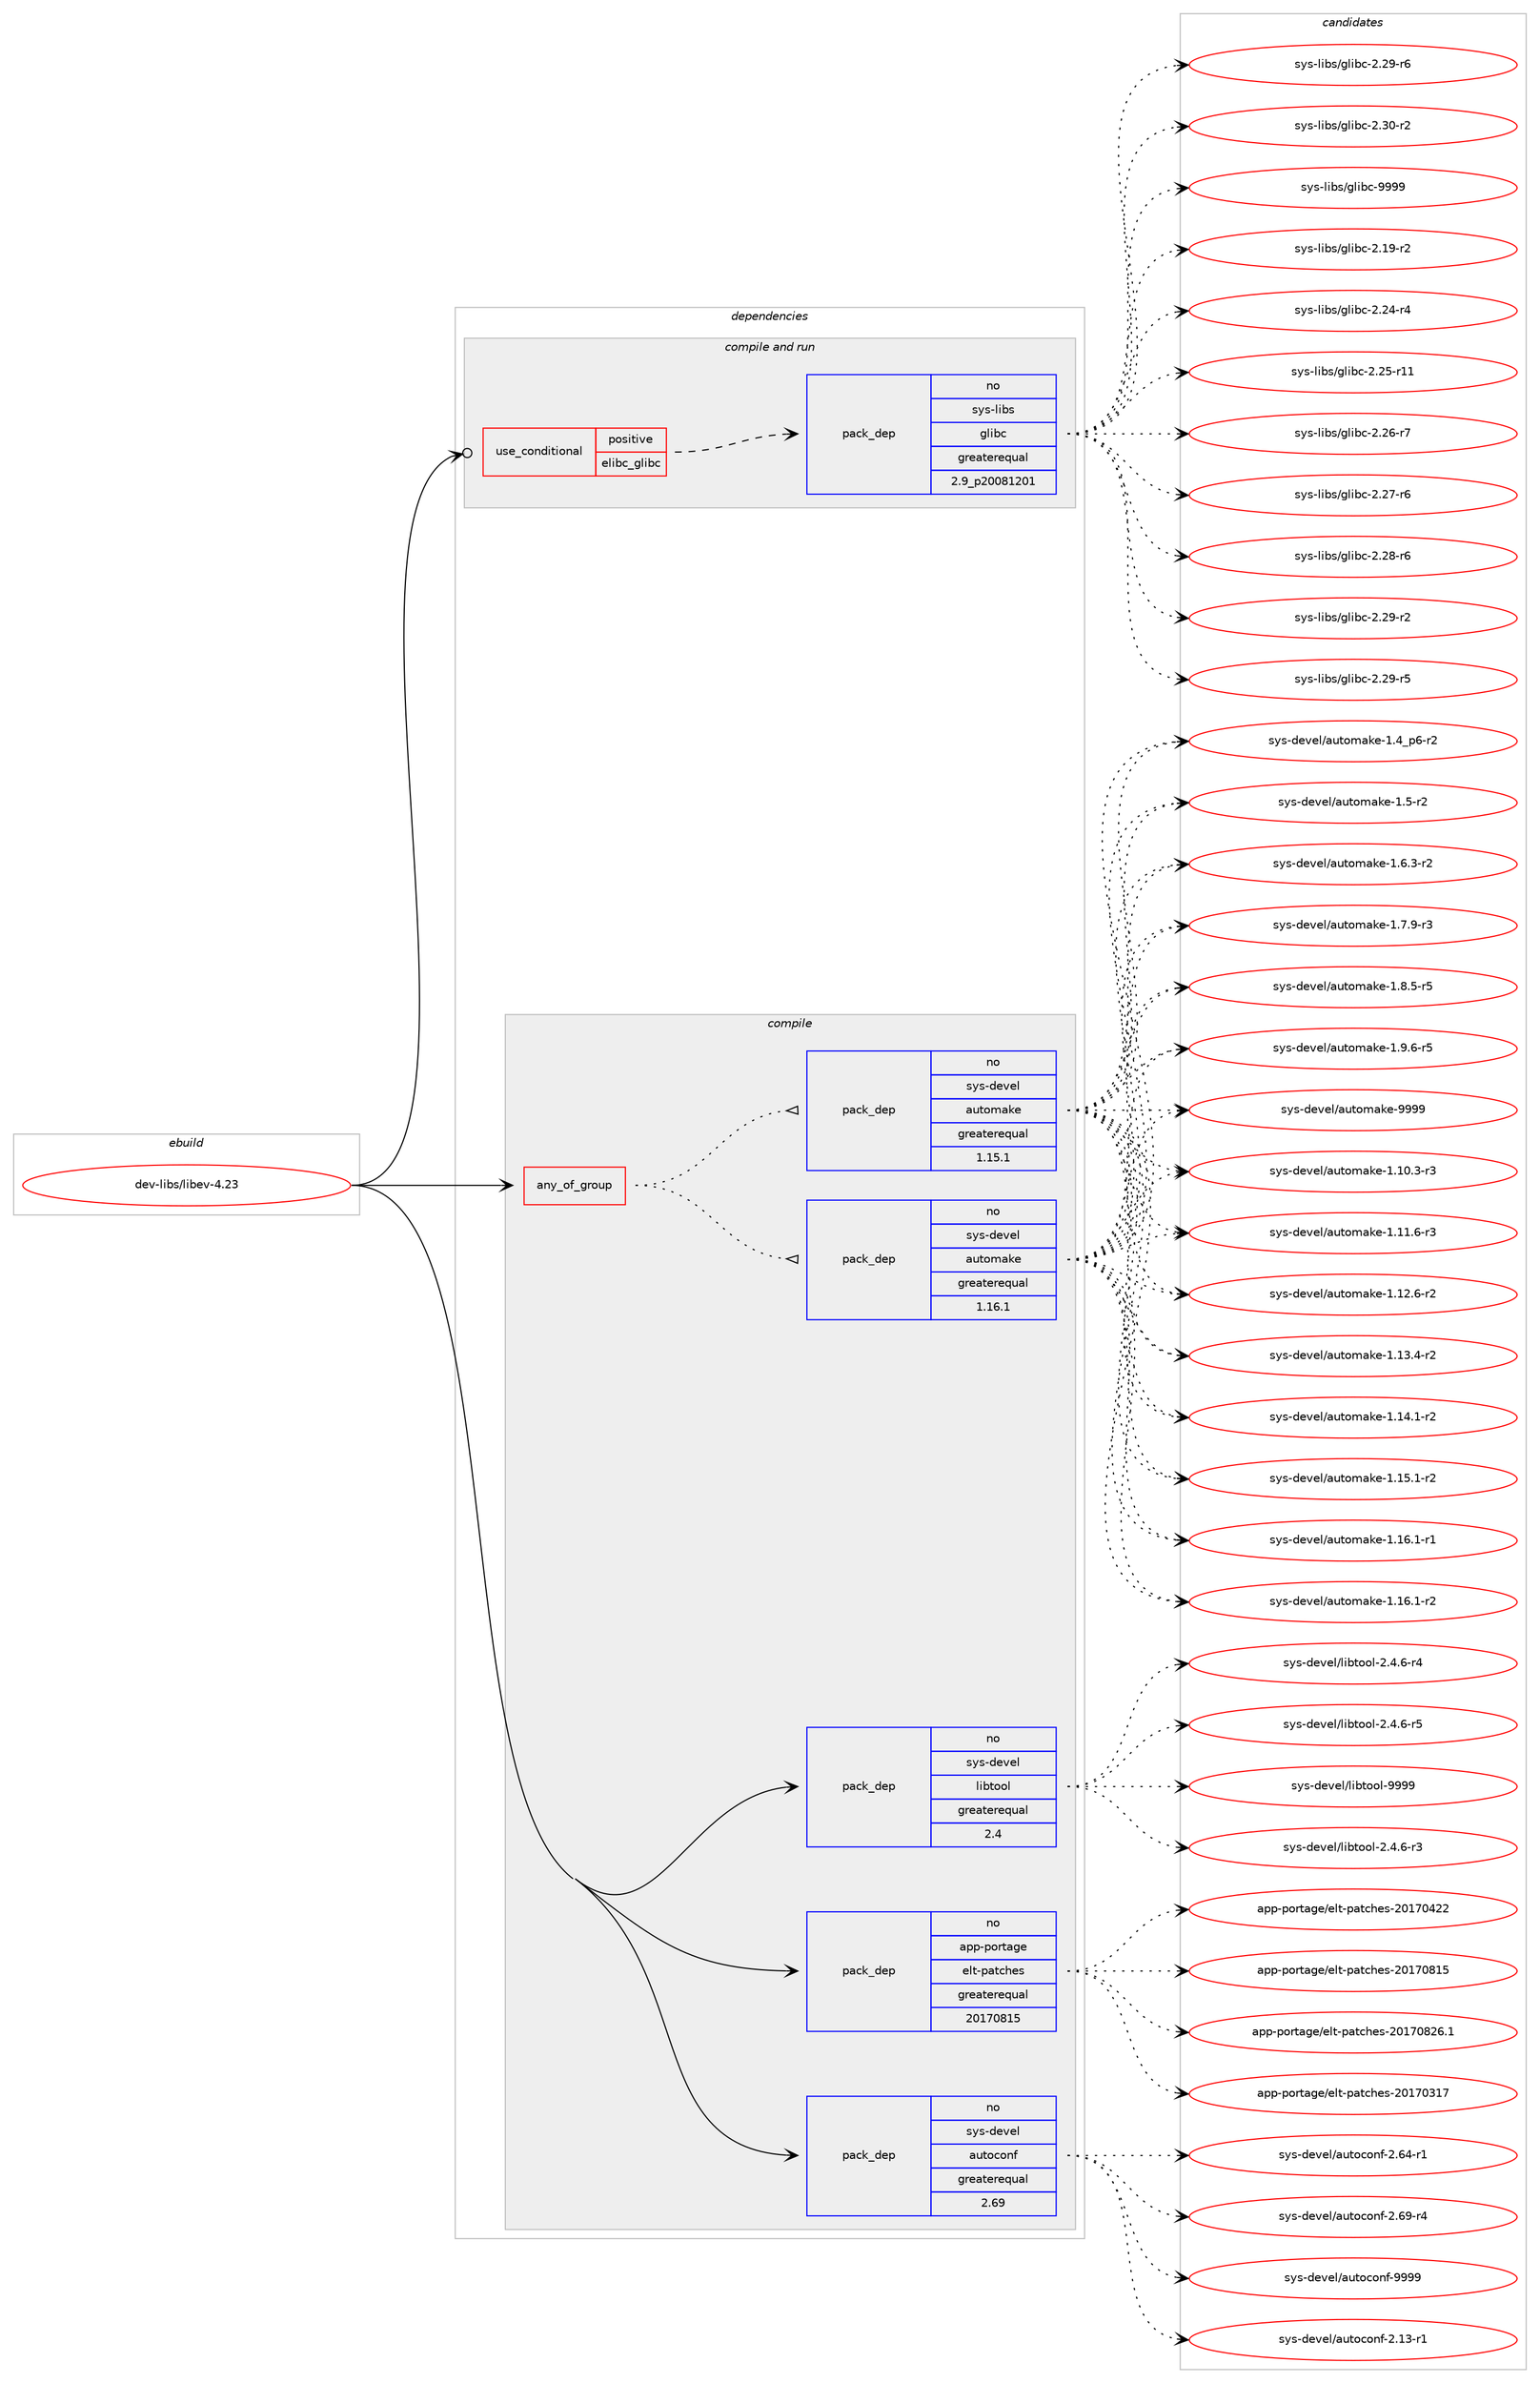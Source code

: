 digraph prolog {

# *************
# Graph options
# *************

newrank=true;
concentrate=true;
compound=true;
graph [rankdir=LR,fontname=Helvetica,fontsize=10,ranksep=1.5];#, ranksep=2.5, nodesep=0.2];
edge  [arrowhead=vee];
node  [fontname=Helvetica,fontsize=10];

# **********
# The ebuild
# **********

subgraph cluster_leftcol {
color=gray;
rank=same;
label=<<i>ebuild</i>>;
id [label="dev-libs/libev-4.23", color=red, width=4, href="../dev-libs/libev-4.23.svg"];
}

# ****************
# The dependencies
# ****************

subgraph cluster_midcol {
color=gray;
label=<<i>dependencies</i>>;
subgraph cluster_compile {
fillcolor="#eeeeee";
style=filled;
label=<<i>compile</i>>;
subgraph any11103 {
dependency565291 [label=<<TABLE BORDER="0" CELLBORDER="1" CELLSPACING="0" CELLPADDING="4"><TR><TD CELLPADDING="10">any_of_group</TD></TR></TABLE>>, shape=none, color=red];subgraph pack422177 {
dependency565292 [label=<<TABLE BORDER="0" CELLBORDER="1" CELLSPACING="0" CELLPADDING="4" WIDTH="220"><TR><TD ROWSPAN="6" CELLPADDING="30">pack_dep</TD></TR><TR><TD WIDTH="110">no</TD></TR><TR><TD>sys-devel</TD></TR><TR><TD>automake</TD></TR><TR><TD>greaterequal</TD></TR><TR><TD>1.16.1</TD></TR></TABLE>>, shape=none, color=blue];
}
dependency565291:e -> dependency565292:w [weight=20,style="dotted",arrowhead="oinv"];
subgraph pack422178 {
dependency565293 [label=<<TABLE BORDER="0" CELLBORDER="1" CELLSPACING="0" CELLPADDING="4" WIDTH="220"><TR><TD ROWSPAN="6" CELLPADDING="30">pack_dep</TD></TR><TR><TD WIDTH="110">no</TD></TR><TR><TD>sys-devel</TD></TR><TR><TD>automake</TD></TR><TR><TD>greaterequal</TD></TR><TR><TD>1.15.1</TD></TR></TABLE>>, shape=none, color=blue];
}
dependency565291:e -> dependency565293:w [weight=20,style="dotted",arrowhead="oinv"];
}
id:e -> dependency565291:w [weight=20,style="solid",arrowhead="vee"];
subgraph pack422179 {
dependency565294 [label=<<TABLE BORDER="0" CELLBORDER="1" CELLSPACING="0" CELLPADDING="4" WIDTH="220"><TR><TD ROWSPAN="6" CELLPADDING="30">pack_dep</TD></TR><TR><TD WIDTH="110">no</TD></TR><TR><TD>app-portage</TD></TR><TR><TD>elt-patches</TD></TR><TR><TD>greaterequal</TD></TR><TR><TD>20170815</TD></TR></TABLE>>, shape=none, color=blue];
}
id:e -> dependency565294:w [weight=20,style="solid",arrowhead="vee"];
subgraph pack422180 {
dependency565295 [label=<<TABLE BORDER="0" CELLBORDER="1" CELLSPACING="0" CELLPADDING="4" WIDTH="220"><TR><TD ROWSPAN="6" CELLPADDING="30">pack_dep</TD></TR><TR><TD WIDTH="110">no</TD></TR><TR><TD>sys-devel</TD></TR><TR><TD>autoconf</TD></TR><TR><TD>greaterequal</TD></TR><TR><TD>2.69</TD></TR></TABLE>>, shape=none, color=blue];
}
id:e -> dependency565295:w [weight=20,style="solid",arrowhead="vee"];
subgraph pack422181 {
dependency565296 [label=<<TABLE BORDER="0" CELLBORDER="1" CELLSPACING="0" CELLPADDING="4" WIDTH="220"><TR><TD ROWSPAN="6" CELLPADDING="30">pack_dep</TD></TR><TR><TD WIDTH="110">no</TD></TR><TR><TD>sys-devel</TD></TR><TR><TD>libtool</TD></TR><TR><TD>greaterequal</TD></TR><TR><TD>2.4</TD></TR></TABLE>>, shape=none, color=blue];
}
id:e -> dependency565296:w [weight=20,style="solid",arrowhead="vee"];
}
subgraph cluster_compileandrun {
fillcolor="#eeeeee";
style=filled;
label=<<i>compile and run</i>>;
subgraph cond131654 {
dependency565297 [label=<<TABLE BORDER="0" CELLBORDER="1" CELLSPACING="0" CELLPADDING="4"><TR><TD ROWSPAN="3" CELLPADDING="10">use_conditional</TD></TR><TR><TD>positive</TD></TR><TR><TD>elibc_glibc</TD></TR></TABLE>>, shape=none, color=red];
subgraph pack422182 {
dependency565298 [label=<<TABLE BORDER="0" CELLBORDER="1" CELLSPACING="0" CELLPADDING="4" WIDTH="220"><TR><TD ROWSPAN="6" CELLPADDING="30">pack_dep</TD></TR><TR><TD WIDTH="110">no</TD></TR><TR><TD>sys-libs</TD></TR><TR><TD>glibc</TD></TR><TR><TD>greaterequal</TD></TR><TR><TD>2.9_p20081201</TD></TR></TABLE>>, shape=none, color=blue];
}
dependency565297:e -> dependency565298:w [weight=20,style="dashed",arrowhead="vee"];
}
id:e -> dependency565297:w [weight=20,style="solid",arrowhead="odotvee"];
}
subgraph cluster_run {
fillcolor="#eeeeee";
style=filled;
label=<<i>run</i>>;
}
}

# **************
# The candidates
# **************

subgraph cluster_choices {
rank=same;
color=gray;
label=<<i>candidates</i>>;

subgraph choice422177 {
color=black;
nodesep=1;
choice11512111545100101118101108479711711611110997107101454946494846514511451 [label="sys-devel/automake-1.10.3-r3", color=red, width=4,href="../sys-devel/automake-1.10.3-r3.svg"];
choice11512111545100101118101108479711711611110997107101454946494946544511451 [label="sys-devel/automake-1.11.6-r3", color=red, width=4,href="../sys-devel/automake-1.11.6-r3.svg"];
choice11512111545100101118101108479711711611110997107101454946495046544511450 [label="sys-devel/automake-1.12.6-r2", color=red, width=4,href="../sys-devel/automake-1.12.6-r2.svg"];
choice11512111545100101118101108479711711611110997107101454946495146524511450 [label="sys-devel/automake-1.13.4-r2", color=red, width=4,href="../sys-devel/automake-1.13.4-r2.svg"];
choice11512111545100101118101108479711711611110997107101454946495246494511450 [label="sys-devel/automake-1.14.1-r2", color=red, width=4,href="../sys-devel/automake-1.14.1-r2.svg"];
choice11512111545100101118101108479711711611110997107101454946495346494511450 [label="sys-devel/automake-1.15.1-r2", color=red, width=4,href="../sys-devel/automake-1.15.1-r2.svg"];
choice11512111545100101118101108479711711611110997107101454946495446494511449 [label="sys-devel/automake-1.16.1-r1", color=red, width=4,href="../sys-devel/automake-1.16.1-r1.svg"];
choice11512111545100101118101108479711711611110997107101454946495446494511450 [label="sys-devel/automake-1.16.1-r2", color=red, width=4,href="../sys-devel/automake-1.16.1-r2.svg"];
choice115121115451001011181011084797117116111109971071014549465295112544511450 [label="sys-devel/automake-1.4_p6-r2", color=red, width=4,href="../sys-devel/automake-1.4_p6-r2.svg"];
choice11512111545100101118101108479711711611110997107101454946534511450 [label="sys-devel/automake-1.5-r2", color=red, width=4,href="../sys-devel/automake-1.5-r2.svg"];
choice115121115451001011181011084797117116111109971071014549465446514511450 [label="sys-devel/automake-1.6.3-r2", color=red, width=4,href="../sys-devel/automake-1.6.3-r2.svg"];
choice115121115451001011181011084797117116111109971071014549465546574511451 [label="sys-devel/automake-1.7.9-r3", color=red, width=4,href="../sys-devel/automake-1.7.9-r3.svg"];
choice115121115451001011181011084797117116111109971071014549465646534511453 [label="sys-devel/automake-1.8.5-r5", color=red, width=4,href="../sys-devel/automake-1.8.5-r5.svg"];
choice115121115451001011181011084797117116111109971071014549465746544511453 [label="sys-devel/automake-1.9.6-r5", color=red, width=4,href="../sys-devel/automake-1.9.6-r5.svg"];
choice115121115451001011181011084797117116111109971071014557575757 [label="sys-devel/automake-9999", color=red, width=4,href="../sys-devel/automake-9999.svg"];
dependency565292:e -> choice11512111545100101118101108479711711611110997107101454946494846514511451:w [style=dotted,weight="100"];
dependency565292:e -> choice11512111545100101118101108479711711611110997107101454946494946544511451:w [style=dotted,weight="100"];
dependency565292:e -> choice11512111545100101118101108479711711611110997107101454946495046544511450:w [style=dotted,weight="100"];
dependency565292:e -> choice11512111545100101118101108479711711611110997107101454946495146524511450:w [style=dotted,weight="100"];
dependency565292:e -> choice11512111545100101118101108479711711611110997107101454946495246494511450:w [style=dotted,weight="100"];
dependency565292:e -> choice11512111545100101118101108479711711611110997107101454946495346494511450:w [style=dotted,weight="100"];
dependency565292:e -> choice11512111545100101118101108479711711611110997107101454946495446494511449:w [style=dotted,weight="100"];
dependency565292:e -> choice11512111545100101118101108479711711611110997107101454946495446494511450:w [style=dotted,weight="100"];
dependency565292:e -> choice115121115451001011181011084797117116111109971071014549465295112544511450:w [style=dotted,weight="100"];
dependency565292:e -> choice11512111545100101118101108479711711611110997107101454946534511450:w [style=dotted,weight="100"];
dependency565292:e -> choice115121115451001011181011084797117116111109971071014549465446514511450:w [style=dotted,weight="100"];
dependency565292:e -> choice115121115451001011181011084797117116111109971071014549465546574511451:w [style=dotted,weight="100"];
dependency565292:e -> choice115121115451001011181011084797117116111109971071014549465646534511453:w [style=dotted,weight="100"];
dependency565292:e -> choice115121115451001011181011084797117116111109971071014549465746544511453:w [style=dotted,weight="100"];
dependency565292:e -> choice115121115451001011181011084797117116111109971071014557575757:w [style=dotted,weight="100"];
}
subgraph choice422178 {
color=black;
nodesep=1;
choice11512111545100101118101108479711711611110997107101454946494846514511451 [label="sys-devel/automake-1.10.3-r3", color=red, width=4,href="../sys-devel/automake-1.10.3-r3.svg"];
choice11512111545100101118101108479711711611110997107101454946494946544511451 [label="sys-devel/automake-1.11.6-r3", color=red, width=4,href="../sys-devel/automake-1.11.6-r3.svg"];
choice11512111545100101118101108479711711611110997107101454946495046544511450 [label="sys-devel/automake-1.12.6-r2", color=red, width=4,href="../sys-devel/automake-1.12.6-r2.svg"];
choice11512111545100101118101108479711711611110997107101454946495146524511450 [label="sys-devel/automake-1.13.4-r2", color=red, width=4,href="../sys-devel/automake-1.13.4-r2.svg"];
choice11512111545100101118101108479711711611110997107101454946495246494511450 [label="sys-devel/automake-1.14.1-r2", color=red, width=4,href="../sys-devel/automake-1.14.1-r2.svg"];
choice11512111545100101118101108479711711611110997107101454946495346494511450 [label="sys-devel/automake-1.15.1-r2", color=red, width=4,href="../sys-devel/automake-1.15.1-r2.svg"];
choice11512111545100101118101108479711711611110997107101454946495446494511449 [label="sys-devel/automake-1.16.1-r1", color=red, width=4,href="../sys-devel/automake-1.16.1-r1.svg"];
choice11512111545100101118101108479711711611110997107101454946495446494511450 [label="sys-devel/automake-1.16.1-r2", color=red, width=4,href="../sys-devel/automake-1.16.1-r2.svg"];
choice115121115451001011181011084797117116111109971071014549465295112544511450 [label="sys-devel/automake-1.4_p6-r2", color=red, width=4,href="../sys-devel/automake-1.4_p6-r2.svg"];
choice11512111545100101118101108479711711611110997107101454946534511450 [label="sys-devel/automake-1.5-r2", color=red, width=4,href="../sys-devel/automake-1.5-r2.svg"];
choice115121115451001011181011084797117116111109971071014549465446514511450 [label="sys-devel/automake-1.6.3-r2", color=red, width=4,href="../sys-devel/automake-1.6.3-r2.svg"];
choice115121115451001011181011084797117116111109971071014549465546574511451 [label="sys-devel/automake-1.7.9-r3", color=red, width=4,href="../sys-devel/automake-1.7.9-r3.svg"];
choice115121115451001011181011084797117116111109971071014549465646534511453 [label="sys-devel/automake-1.8.5-r5", color=red, width=4,href="../sys-devel/automake-1.8.5-r5.svg"];
choice115121115451001011181011084797117116111109971071014549465746544511453 [label="sys-devel/automake-1.9.6-r5", color=red, width=4,href="../sys-devel/automake-1.9.6-r5.svg"];
choice115121115451001011181011084797117116111109971071014557575757 [label="sys-devel/automake-9999", color=red, width=4,href="../sys-devel/automake-9999.svg"];
dependency565293:e -> choice11512111545100101118101108479711711611110997107101454946494846514511451:w [style=dotted,weight="100"];
dependency565293:e -> choice11512111545100101118101108479711711611110997107101454946494946544511451:w [style=dotted,weight="100"];
dependency565293:e -> choice11512111545100101118101108479711711611110997107101454946495046544511450:w [style=dotted,weight="100"];
dependency565293:e -> choice11512111545100101118101108479711711611110997107101454946495146524511450:w [style=dotted,weight="100"];
dependency565293:e -> choice11512111545100101118101108479711711611110997107101454946495246494511450:w [style=dotted,weight="100"];
dependency565293:e -> choice11512111545100101118101108479711711611110997107101454946495346494511450:w [style=dotted,weight="100"];
dependency565293:e -> choice11512111545100101118101108479711711611110997107101454946495446494511449:w [style=dotted,weight="100"];
dependency565293:e -> choice11512111545100101118101108479711711611110997107101454946495446494511450:w [style=dotted,weight="100"];
dependency565293:e -> choice115121115451001011181011084797117116111109971071014549465295112544511450:w [style=dotted,weight="100"];
dependency565293:e -> choice11512111545100101118101108479711711611110997107101454946534511450:w [style=dotted,weight="100"];
dependency565293:e -> choice115121115451001011181011084797117116111109971071014549465446514511450:w [style=dotted,weight="100"];
dependency565293:e -> choice115121115451001011181011084797117116111109971071014549465546574511451:w [style=dotted,weight="100"];
dependency565293:e -> choice115121115451001011181011084797117116111109971071014549465646534511453:w [style=dotted,weight="100"];
dependency565293:e -> choice115121115451001011181011084797117116111109971071014549465746544511453:w [style=dotted,weight="100"];
dependency565293:e -> choice115121115451001011181011084797117116111109971071014557575757:w [style=dotted,weight="100"];
}
subgraph choice422179 {
color=black;
nodesep=1;
choice97112112451121111141169710310147101108116451129711699104101115455048495548514955 [label="app-portage/elt-patches-20170317", color=red, width=4,href="../app-portage/elt-patches-20170317.svg"];
choice97112112451121111141169710310147101108116451129711699104101115455048495548525050 [label="app-portage/elt-patches-20170422", color=red, width=4,href="../app-portage/elt-patches-20170422.svg"];
choice97112112451121111141169710310147101108116451129711699104101115455048495548564953 [label="app-portage/elt-patches-20170815", color=red, width=4,href="../app-portage/elt-patches-20170815.svg"];
choice971121124511211111411697103101471011081164511297116991041011154550484955485650544649 [label="app-portage/elt-patches-20170826.1", color=red, width=4,href="../app-portage/elt-patches-20170826.1.svg"];
dependency565294:e -> choice97112112451121111141169710310147101108116451129711699104101115455048495548514955:w [style=dotted,weight="100"];
dependency565294:e -> choice97112112451121111141169710310147101108116451129711699104101115455048495548525050:w [style=dotted,weight="100"];
dependency565294:e -> choice97112112451121111141169710310147101108116451129711699104101115455048495548564953:w [style=dotted,weight="100"];
dependency565294:e -> choice971121124511211111411697103101471011081164511297116991041011154550484955485650544649:w [style=dotted,weight="100"];
}
subgraph choice422180 {
color=black;
nodesep=1;
choice1151211154510010111810110847971171161119911111010245504649514511449 [label="sys-devel/autoconf-2.13-r1", color=red, width=4,href="../sys-devel/autoconf-2.13-r1.svg"];
choice1151211154510010111810110847971171161119911111010245504654524511449 [label="sys-devel/autoconf-2.64-r1", color=red, width=4,href="../sys-devel/autoconf-2.64-r1.svg"];
choice1151211154510010111810110847971171161119911111010245504654574511452 [label="sys-devel/autoconf-2.69-r4", color=red, width=4,href="../sys-devel/autoconf-2.69-r4.svg"];
choice115121115451001011181011084797117116111991111101024557575757 [label="sys-devel/autoconf-9999", color=red, width=4,href="../sys-devel/autoconf-9999.svg"];
dependency565295:e -> choice1151211154510010111810110847971171161119911111010245504649514511449:w [style=dotted,weight="100"];
dependency565295:e -> choice1151211154510010111810110847971171161119911111010245504654524511449:w [style=dotted,weight="100"];
dependency565295:e -> choice1151211154510010111810110847971171161119911111010245504654574511452:w [style=dotted,weight="100"];
dependency565295:e -> choice115121115451001011181011084797117116111991111101024557575757:w [style=dotted,weight="100"];
}
subgraph choice422181 {
color=black;
nodesep=1;
choice1151211154510010111810110847108105981161111111084550465246544511451 [label="sys-devel/libtool-2.4.6-r3", color=red, width=4,href="../sys-devel/libtool-2.4.6-r3.svg"];
choice1151211154510010111810110847108105981161111111084550465246544511452 [label="sys-devel/libtool-2.4.6-r4", color=red, width=4,href="../sys-devel/libtool-2.4.6-r4.svg"];
choice1151211154510010111810110847108105981161111111084550465246544511453 [label="sys-devel/libtool-2.4.6-r5", color=red, width=4,href="../sys-devel/libtool-2.4.6-r5.svg"];
choice1151211154510010111810110847108105981161111111084557575757 [label="sys-devel/libtool-9999", color=red, width=4,href="../sys-devel/libtool-9999.svg"];
dependency565296:e -> choice1151211154510010111810110847108105981161111111084550465246544511451:w [style=dotted,weight="100"];
dependency565296:e -> choice1151211154510010111810110847108105981161111111084550465246544511452:w [style=dotted,weight="100"];
dependency565296:e -> choice1151211154510010111810110847108105981161111111084550465246544511453:w [style=dotted,weight="100"];
dependency565296:e -> choice1151211154510010111810110847108105981161111111084557575757:w [style=dotted,weight="100"];
}
subgraph choice422182 {
color=black;
nodesep=1;
choice115121115451081059811547103108105989945504649574511450 [label="sys-libs/glibc-2.19-r2", color=red, width=4,href="../sys-libs/glibc-2.19-r2.svg"];
choice115121115451081059811547103108105989945504650524511452 [label="sys-libs/glibc-2.24-r4", color=red, width=4,href="../sys-libs/glibc-2.24-r4.svg"];
choice11512111545108105981154710310810598994550465053451144949 [label="sys-libs/glibc-2.25-r11", color=red, width=4,href="../sys-libs/glibc-2.25-r11.svg"];
choice115121115451081059811547103108105989945504650544511455 [label="sys-libs/glibc-2.26-r7", color=red, width=4,href="../sys-libs/glibc-2.26-r7.svg"];
choice115121115451081059811547103108105989945504650554511454 [label="sys-libs/glibc-2.27-r6", color=red, width=4,href="../sys-libs/glibc-2.27-r6.svg"];
choice115121115451081059811547103108105989945504650564511454 [label="sys-libs/glibc-2.28-r6", color=red, width=4,href="../sys-libs/glibc-2.28-r6.svg"];
choice115121115451081059811547103108105989945504650574511450 [label="sys-libs/glibc-2.29-r2", color=red, width=4,href="../sys-libs/glibc-2.29-r2.svg"];
choice115121115451081059811547103108105989945504650574511453 [label="sys-libs/glibc-2.29-r5", color=red, width=4,href="../sys-libs/glibc-2.29-r5.svg"];
choice115121115451081059811547103108105989945504650574511454 [label="sys-libs/glibc-2.29-r6", color=red, width=4,href="../sys-libs/glibc-2.29-r6.svg"];
choice115121115451081059811547103108105989945504651484511450 [label="sys-libs/glibc-2.30-r2", color=red, width=4,href="../sys-libs/glibc-2.30-r2.svg"];
choice11512111545108105981154710310810598994557575757 [label="sys-libs/glibc-9999", color=red, width=4,href="../sys-libs/glibc-9999.svg"];
dependency565298:e -> choice115121115451081059811547103108105989945504649574511450:w [style=dotted,weight="100"];
dependency565298:e -> choice115121115451081059811547103108105989945504650524511452:w [style=dotted,weight="100"];
dependency565298:e -> choice11512111545108105981154710310810598994550465053451144949:w [style=dotted,weight="100"];
dependency565298:e -> choice115121115451081059811547103108105989945504650544511455:w [style=dotted,weight="100"];
dependency565298:e -> choice115121115451081059811547103108105989945504650554511454:w [style=dotted,weight="100"];
dependency565298:e -> choice115121115451081059811547103108105989945504650564511454:w [style=dotted,weight="100"];
dependency565298:e -> choice115121115451081059811547103108105989945504650574511450:w [style=dotted,weight="100"];
dependency565298:e -> choice115121115451081059811547103108105989945504650574511453:w [style=dotted,weight="100"];
dependency565298:e -> choice115121115451081059811547103108105989945504650574511454:w [style=dotted,weight="100"];
dependency565298:e -> choice115121115451081059811547103108105989945504651484511450:w [style=dotted,weight="100"];
dependency565298:e -> choice11512111545108105981154710310810598994557575757:w [style=dotted,weight="100"];
}
}

}
